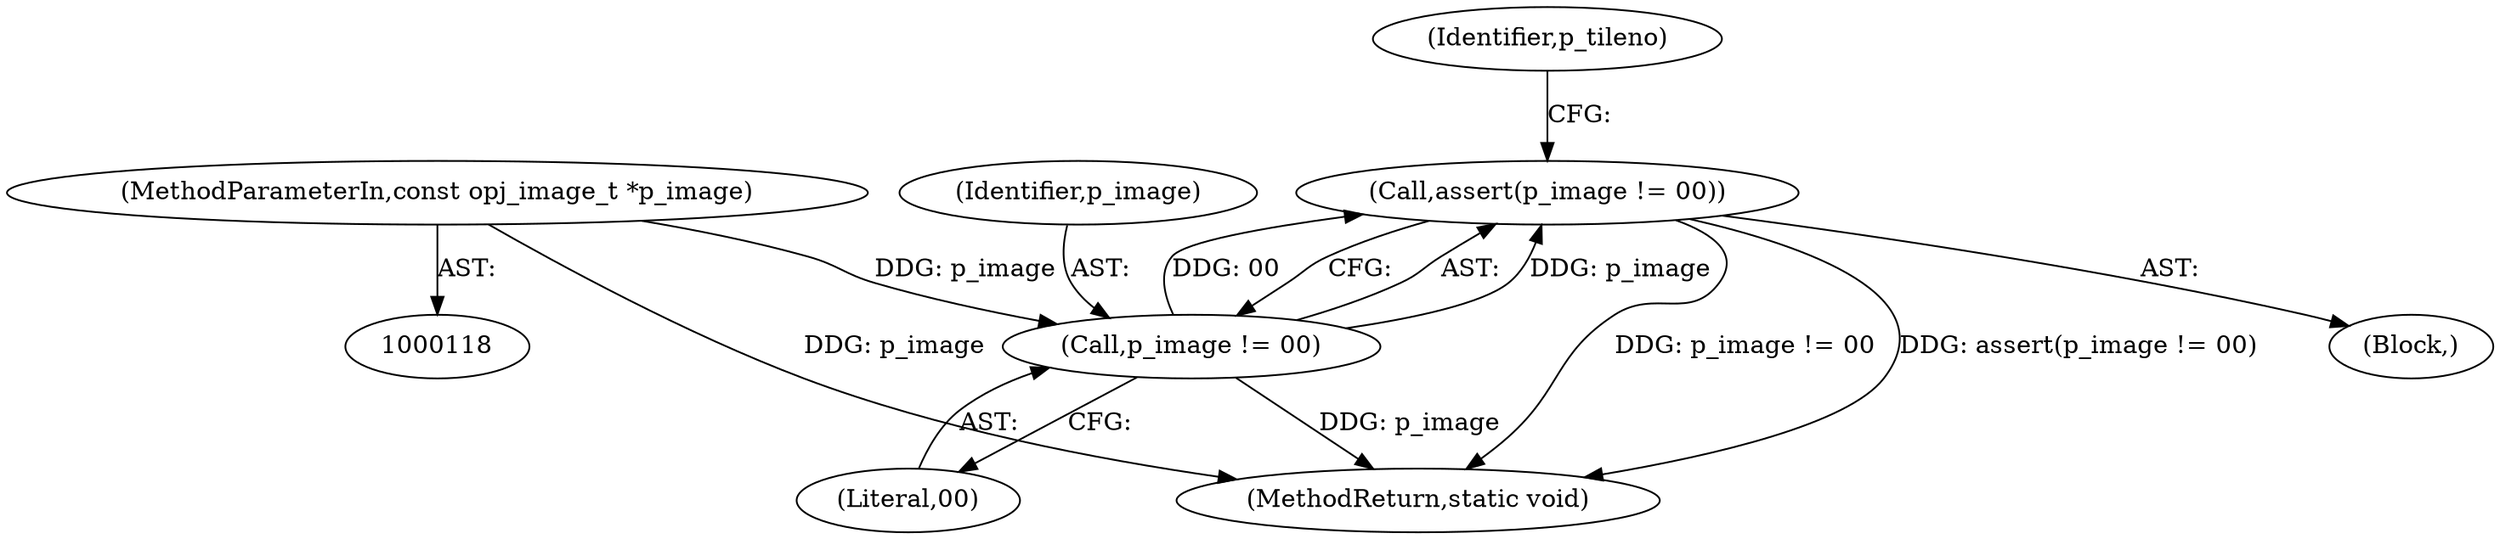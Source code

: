 digraph "0_openjpeg_c58df149900df862806d0e892859b41115875845@API" {
"1000153" [label="(Call,assert(p_image != 00))"];
"1000154" [label="(Call,p_image != 00)"];
"1000119" [label="(MethodParameterIn,const opj_image_t *p_image)"];
"1000156" [label="(Literal,00)"];
"1000130" [label="(Block,)"];
"1000565" [label="(MethodReturn,static void)"];
"1000155" [label="(Identifier,p_image)"];
"1000159" [label="(Identifier,p_tileno)"];
"1000154" [label="(Call,p_image != 00)"];
"1000119" [label="(MethodParameterIn,const opj_image_t *p_image)"];
"1000153" [label="(Call,assert(p_image != 00))"];
"1000153" -> "1000130"  [label="AST: "];
"1000153" -> "1000154"  [label="CFG: "];
"1000154" -> "1000153"  [label="AST: "];
"1000159" -> "1000153"  [label="CFG: "];
"1000153" -> "1000565"  [label="DDG: assert(p_image != 00)"];
"1000153" -> "1000565"  [label="DDG: p_image != 00"];
"1000154" -> "1000153"  [label="DDG: p_image"];
"1000154" -> "1000153"  [label="DDG: 00"];
"1000154" -> "1000156"  [label="CFG: "];
"1000155" -> "1000154"  [label="AST: "];
"1000156" -> "1000154"  [label="AST: "];
"1000154" -> "1000565"  [label="DDG: p_image"];
"1000119" -> "1000154"  [label="DDG: p_image"];
"1000119" -> "1000118"  [label="AST: "];
"1000119" -> "1000565"  [label="DDG: p_image"];
}
